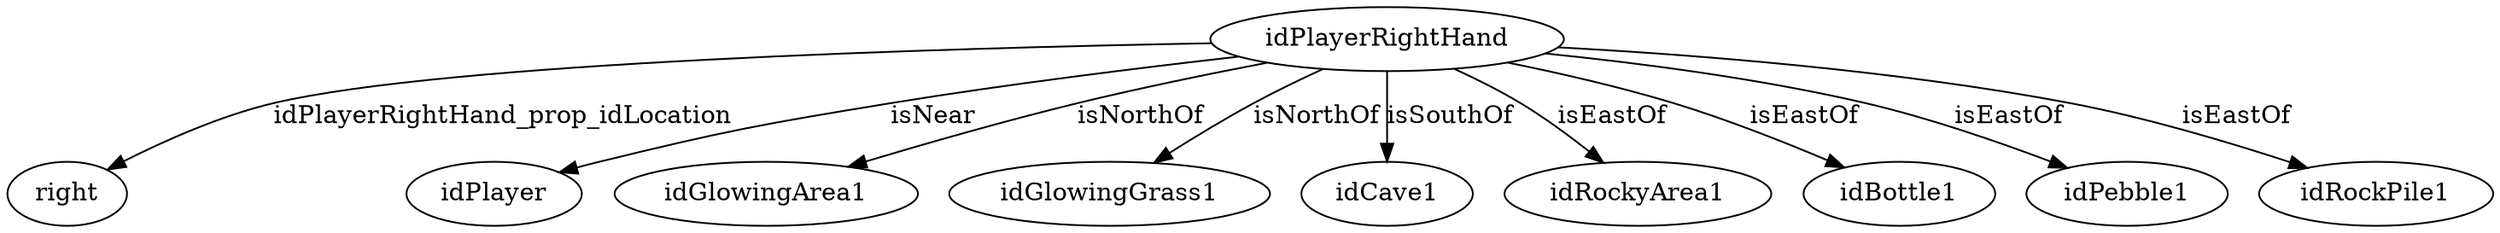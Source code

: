 strict digraph  {
idPlayerRightHand;
right;
idPlayer;
idGlowingArea1;
idGlowingGrass1;
idCave1;
idRockyArea1;
idBottle1;
idPebble1;
idRockPile1;
idPlayerRightHand -> right  [label=idPlayerRightHand_prop_idLocation];
idPlayerRightHand -> idPlayer  [label=isNear];
idPlayerRightHand -> idGlowingArea1  [label=isNorthOf];
idPlayerRightHand -> idGlowingGrass1  [label=isNorthOf];
idPlayerRightHand -> idCave1  [label=isSouthOf];
idPlayerRightHand -> idRockyArea1  [label=isEastOf];
idPlayerRightHand -> idBottle1  [label=isEastOf];
idPlayerRightHand -> idPebble1  [label=isEastOf];
idPlayerRightHand -> idRockPile1  [label=isEastOf];
}
